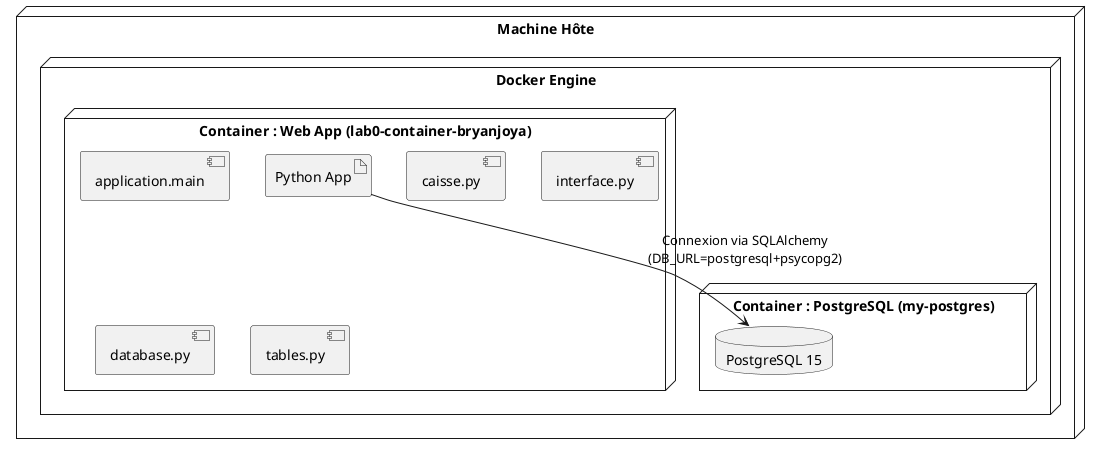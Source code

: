 @startuml

node "Machine Hôte" {
  
  node "Docker Engine" {
  
    node "Container : Web App (lab0-container-bryanjoya)" {
      artifact "Python App"
      component "application.main"
      component "caisse.py"
      component "interface.py"
      component "database.py"
      component "tables.py"
    }

    node "Container : PostgreSQL (my-postgres)" {
      database "PostgreSQL 15"
    }

  }
}

"Python App" --> "PostgreSQL 15" : Connexion via SQLAlchemy\n(DB_URL=postgresql+psycopg2)

@enduml
